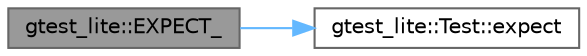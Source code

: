 digraph "gtest_lite::EXPECT_"
{
 // LATEX_PDF_SIZE
  bgcolor="transparent";
  edge [fontname=Helvetica,fontsize=10,labelfontname=Helvetica,labelfontsize=10];
  node [fontname=Helvetica,fontsize=10,shape=box,height=0.2,width=0.4];
  rankdir="LR";
  Node1 [id="Node000001",label="gtest_lite::EXPECT_",height=0.2,width=0.4,color="gray40", fillcolor="grey60", style="filled", fontcolor="black",tooltip="általános sablon a várt értékhez."];
  Node1 -> Node2 [id="edge1_Node000001_Node000002",color="steelblue1",style="solid",tooltip=" "];
  Node2 [id="Node000002",label="gtest_lite::Test::expect",height=0.2,width=0.4,color="grey40", fillcolor="white", style="filled",URL="$structgtest__lite_1_1_test.html#a2de71946be5b3dc7f03c99868785c1de",tooltip="Eredményt adminisztráló tagfüggvény True a jó eset."];
}
